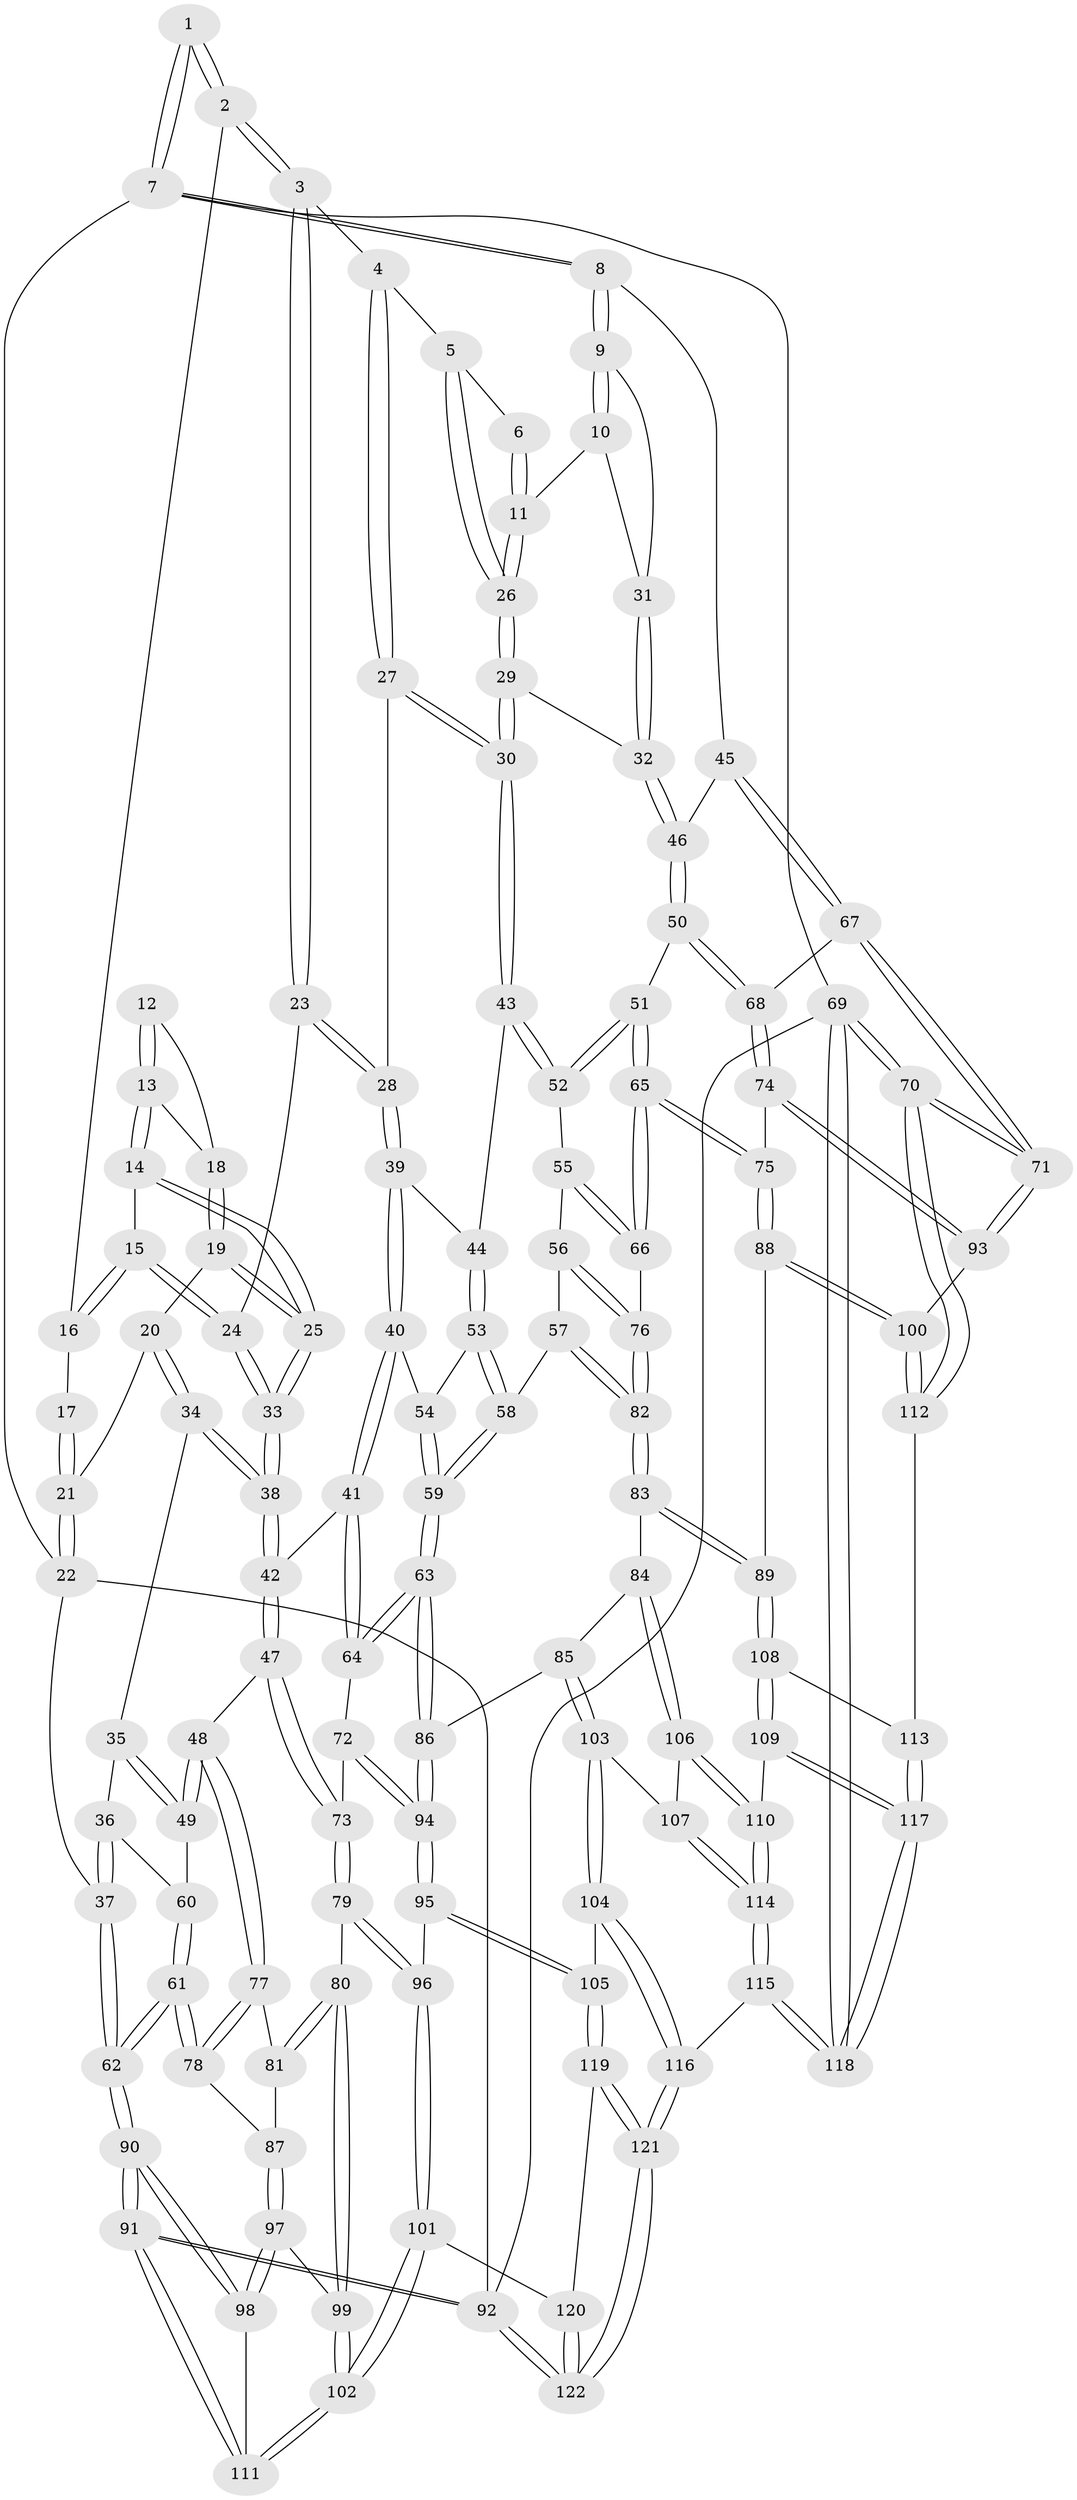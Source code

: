 // Generated by graph-tools (version 1.1) at 2025/17/03/09/25 04:17:00]
// undirected, 122 vertices, 302 edges
graph export_dot {
graph [start="1"]
  node [color=gray90,style=filled];
  1 [pos="+0.8494162142333033+0"];
  2 [pos="+0.5721701528731623+0"];
  3 [pos="+0.5963510829754483+0"];
  4 [pos="+0.6465549858525061+0.0004311305045196614"];
  5 [pos="+0.6636866079103385+0.016241852326053248"];
  6 [pos="+0.8140375397555946+0.01209799102762009"];
  7 [pos="+1+0"];
  8 [pos="+1+0"];
  9 [pos="+1+0.033643434546387886"];
  10 [pos="+0.8302325375944324+0.0903308435452542"];
  11 [pos="+0.8216084337998478+0.0900427195570704"];
  12 [pos="+0.2085342660880184+0"];
  13 [pos="+0.3215518882272176+0.08405645930533402"];
  14 [pos="+0.33724248555278974+0.11316237755531237"];
  15 [pos="+0.3947444758509197+0.02408520038434508"];
  16 [pos="+0.45377699276791417+0"];
  17 [pos="+0.19663236610033533+0"];
  18 [pos="+0.2452614674911194+0.018698893873859597"];
  19 [pos="+0.24493401997545794+0.1197915725509984"];
  20 [pos="+0.15794130745862525+0.12535826239902895"];
  21 [pos="+0+0"];
  22 [pos="+0+0"];
  23 [pos="+0.5106644974042455+0.14473217442226333"];
  24 [pos="+0.47210935164515344+0.13886670012110874"];
  25 [pos="+0.32506806139897243+0.15909851495433985"];
  26 [pos="+0.7599159085219674+0.11524829657841665"];
  27 [pos="+0.6267724835449099+0.2157586459705915"];
  28 [pos="+0.5120545404928571+0.14807427567563058"];
  29 [pos="+0.7300031848763516+0.2691778742866934"];
  30 [pos="+0.6861807564108955+0.2852090079880143"];
  31 [pos="+0.8750198454228846+0.20544574084445996"];
  32 [pos="+0.8105701026850518+0.2939515759252101"];
  33 [pos="+0.3273528712386089+0.16401151365246977"];
  34 [pos="+0.1213697628332003+0.2021523119517406"];
  35 [pos="+0.040656118414313165+0.2414533934247096"];
  36 [pos="+0+0.21880573527243005"];
  37 [pos="+0+0.1965027418209473"];
  38 [pos="+0.31681428810369583+0.3085543580275853"];
  39 [pos="+0.47167471588613613+0.26076931132970954"];
  40 [pos="+0.3702985984636821+0.3394255593209755"];
  41 [pos="+0.34153429855301815+0.34239996694173913"];
  42 [pos="+0.32747720556441773+0.3401437299884176"];
  43 [pos="+0.6810677858732681+0.2917782488821189"];
  44 [pos="+0.6481954887040418+0.3085103134808296"];
  45 [pos="+1+0.05807666085359918"];
  46 [pos="+0.8304649463669525+0.31002018836458184"];
  47 [pos="+0.2850792968936049+0.3847668646328135"];
  48 [pos="+0.16524083217127014+0.424072899164056"];
  49 [pos="+0.16401651303973167+0.42305730563378996"];
  50 [pos="+0.8979459808611878+0.409126819264637"];
  51 [pos="+0.8269314196192281+0.46382993330827016"];
  52 [pos="+0.7051201400501536+0.4354902453329738"];
  53 [pos="+0.571396411880077+0.3839480613763834"];
  54 [pos="+0.48382806810977336+0.3857726847508182"];
  55 [pos="+0.7034723148346932+0.4396284674879434"];
  56 [pos="+0.6758261669005207+0.48470621270128633"];
  57 [pos="+0.6532072113011129+0.5034982964002508"];
  58 [pos="+0.5863985612605033+0.47364844103470016"];
  59 [pos="+0.5001981568024746+0.5485261580425415"];
  60 [pos="+0.05705298847414028+0.4090817134825932"];
  61 [pos="+0+0.514613107603238"];
  62 [pos="+0+0.5127879448216356"];
  63 [pos="+0.48655055307667894+0.5727730893582191"];
  64 [pos="+0.46955473698187583+0.5693616928697061"];
  65 [pos="+0.7894841747563999+0.5379274005184816"];
  66 [pos="+0.7853493053972772+0.5385103350371582"];
  67 [pos="+1+0.3885648539932044"];
  68 [pos="+0.9402285201850463+0.42525836259152205"];
  69 [pos="+1+1"];
  70 [pos="+1+1"];
  71 [pos="+1+0.7603261009809344"];
  72 [pos="+0.37232076690072485+0.5911664825184065"];
  73 [pos="+0.32234388005806647+0.5787765511300459"];
  74 [pos="+0.9136783781302776+0.605377030059397"];
  75 [pos="+0.8528613260618578+0.6203405534821612"];
  76 [pos="+0.7801925380859818+0.5401075560751509"];
  77 [pos="+0.1448570368309485+0.4698756400729383"];
  78 [pos="+0+0.5418761432338203"];
  79 [pos="+0.23559487633375806+0.6434759666888131"];
  80 [pos="+0.2047240518292939+0.6358192369689364"];
  81 [pos="+0.1566731745723176+0.5198695433982357"];
  82 [pos="+0.6633972623172356+0.6204500280720294"];
  83 [pos="+0.6581042044463239+0.6346457439297905"];
  84 [pos="+0.6303146377729624+0.6449435332910569"];
  85 [pos="+0.568793854326496+0.645014428781025"];
  86 [pos="+0.5172590233247002+0.615929697249289"];
  87 [pos="+0.05561299258400775+0.6212865031761413"];
  88 [pos="+0.8044525198109524+0.6895237355982101"];
  89 [pos="+0.746689283872329+0.6933486686646221"];
  90 [pos="+0+0.8862215412346488"];
  91 [pos="+0+1"];
  92 [pos="+0+1"];
  93 [pos="+1+0.6664671717016499"];
  94 [pos="+0.3915831740446107+0.7721055267375238"];
  95 [pos="+0.3820226699886473+0.8006127481530788"];
  96 [pos="+0.30436062053153623+0.7959732559362545"];
  97 [pos="+0.09181634744417556+0.6793537697147597"];
  98 [pos="+0.03700414302644064+0.7291936700492645"];
  99 [pos="+0.11864436585540496+0.6792696339936769"];
  100 [pos="+0.8472994300668503+0.7480982960520413"];
  101 [pos="+0.23115480462185573+0.8527330558913646"];
  102 [pos="+0.18609720032552324+0.8589775209070166"];
  103 [pos="+0.5218626475016911+0.8133556874306433"];
  104 [pos="+0.4383294076840907+0.8376224617744247"];
  105 [pos="+0.3855973395542776+0.8035324936638766"];
  106 [pos="+0.6308815049654125+0.6617383472535902"];
  107 [pos="+0.5732881383230264+0.8299577958712876"];
  108 [pos="+0.7120226534375781+0.8142862283368411"];
  109 [pos="+0.6602125930689615+0.8419291405861807"];
  110 [pos="+0.645997969950317+0.8405530921912356"];
  111 [pos="+0.15562163882668484+0.875674343272596"];
  112 [pos="+0.8634966632806446+0.8059778870418444"];
  113 [pos="+0.8052011092567086+0.8461285868258158"];
  114 [pos="+0.6193241962137734+0.8479133800583997"];
  115 [pos="+0.531703265334459+1"];
  116 [pos="+0.48521864202867593+1"];
  117 [pos="+0.7872091205626974+1"];
  118 [pos="+0.8302865477302807+1"];
  119 [pos="+0.3286999011132095+0.9626624180153796"];
  120 [pos="+0.24531621699096942+0.8849636200889003"];
  121 [pos="+0.4327267330796687+1"];
  122 [pos="+0.2833674439394455+1"];
  1 -- 2;
  1 -- 2;
  1 -- 7;
  1 -- 7;
  2 -- 3;
  2 -- 3;
  2 -- 16;
  3 -- 4;
  3 -- 23;
  3 -- 23;
  4 -- 5;
  4 -- 27;
  4 -- 27;
  5 -- 6;
  5 -- 26;
  5 -- 26;
  6 -- 11;
  6 -- 11;
  7 -- 8;
  7 -- 8;
  7 -- 22;
  7 -- 69;
  8 -- 9;
  8 -- 9;
  8 -- 45;
  9 -- 10;
  9 -- 10;
  9 -- 31;
  10 -- 11;
  10 -- 31;
  11 -- 26;
  11 -- 26;
  12 -- 13;
  12 -- 13;
  12 -- 18;
  13 -- 14;
  13 -- 14;
  13 -- 18;
  14 -- 15;
  14 -- 25;
  14 -- 25;
  15 -- 16;
  15 -- 16;
  15 -- 24;
  15 -- 24;
  16 -- 17;
  17 -- 21;
  17 -- 21;
  18 -- 19;
  18 -- 19;
  19 -- 20;
  19 -- 25;
  19 -- 25;
  20 -- 21;
  20 -- 34;
  20 -- 34;
  21 -- 22;
  21 -- 22;
  22 -- 37;
  22 -- 92;
  23 -- 24;
  23 -- 28;
  23 -- 28;
  24 -- 33;
  24 -- 33;
  25 -- 33;
  25 -- 33;
  26 -- 29;
  26 -- 29;
  27 -- 28;
  27 -- 30;
  27 -- 30;
  28 -- 39;
  28 -- 39;
  29 -- 30;
  29 -- 30;
  29 -- 32;
  30 -- 43;
  30 -- 43;
  31 -- 32;
  31 -- 32;
  32 -- 46;
  32 -- 46;
  33 -- 38;
  33 -- 38;
  34 -- 35;
  34 -- 38;
  34 -- 38;
  35 -- 36;
  35 -- 49;
  35 -- 49;
  36 -- 37;
  36 -- 37;
  36 -- 60;
  37 -- 62;
  37 -- 62;
  38 -- 42;
  38 -- 42;
  39 -- 40;
  39 -- 40;
  39 -- 44;
  40 -- 41;
  40 -- 41;
  40 -- 54;
  41 -- 42;
  41 -- 64;
  41 -- 64;
  42 -- 47;
  42 -- 47;
  43 -- 44;
  43 -- 52;
  43 -- 52;
  44 -- 53;
  44 -- 53;
  45 -- 46;
  45 -- 67;
  45 -- 67;
  46 -- 50;
  46 -- 50;
  47 -- 48;
  47 -- 73;
  47 -- 73;
  48 -- 49;
  48 -- 49;
  48 -- 77;
  48 -- 77;
  49 -- 60;
  50 -- 51;
  50 -- 68;
  50 -- 68;
  51 -- 52;
  51 -- 52;
  51 -- 65;
  51 -- 65;
  52 -- 55;
  53 -- 54;
  53 -- 58;
  53 -- 58;
  54 -- 59;
  54 -- 59;
  55 -- 56;
  55 -- 66;
  55 -- 66;
  56 -- 57;
  56 -- 76;
  56 -- 76;
  57 -- 58;
  57 -- 82;
  57 -- 82;
  58 -- 59;
  58 -- 59;
  59 -- 63;
  59 -- 63;
  60 -- 61;
  60 -- 61;
  61 -- 62;
  61 -- 62;
  61 -- 78;
  61 -- 78;
  62 -- 90;
  62 -- 90;
  63 -- 64;
  63 -- 64;
  63 -- 86;
  63 -- 86;
  64 -- 72;
  65 -- 66;
  65 -- 66;
  65 -- 75;
  65 -- 75;
  66 -- 76;
  67 -- 68;
  67 -- 71;
  67 -- 71;
  68 -- 74;
  68 -- 74;
  69 -- 70;
  69 -- 70;
  69 -- 118;
  69 -- 118;
  69 -- 92;
  70 -- 71;
  70 -- 71;
  70 -- 112;
  70 -- 112;
  71 -- 93;
  71 -- 93;
  72 -- 73;
  72 -- 94;
  72 -- 94;
  73 -- 79;
  73 -- 79;
  74 -- 75;
  74 -- 93;
  74 -- 93;
  75 -- 88;
  75 -- 88;
  76 -- 82;
  76 -- 82;
  77 -- 78;
  77 -- 78;
  77 -- 81;
  78 -- 87;
  79 -- 80;
  79 -- 96;
  79 -- 96;
  80 -- 81;
  80 -- 81;
  80 -- 99;
  80 -- 99;
  81 -- 87;
  82 -- 83;
  82 -- 83;
  83 -- 84;
  83 -- 89;
  83 -- 89;
  84 -- 85;
  84 -- 106;
  84 -- 106;
  85 -- 86;
  85 -- 103;
  85 -- 103;
  86 -- 94;
  86 -- 94;
  87 -- 97;
  87 -- 97;
  88 -- 89;
  88 -- 100;
  88 -- 100;
  89 -- 108;
  89 -- 108;
  90 -- 91;
  90 -- 91;
  90 -- 98;
  90 -- 98;
  91 -- 92;
  91 -- 92;
  91 -- 111;
  91 -- 111;
  92 -- 122;
  92 -- 122;
  93 -- 100;
  94 -- 95;
  94 -- 95;
  95 -- 96;
  95 -- 105;
  95 -- 105;
  96 -- 101;
  96 -- 101;
  97 -- 98;
  97 -- 98;
  97 -- 99;
  98 -- 111;
  99 -- 102;
  99 -- 102;
  100 -- 112;
  100 -- 112;
  101 -- 102;
  101 -- 102;
  101 -- 120;
  102 -- 111;
  102 -- 111;
  103 -- 104;
  103 -- 104;
  103 -- 107;
  104 -- 105;
  104 -- 116;
  104 -- 116;
  105 -- 119;
  105 -- 119;
  106 -- 107;
  106 -- 110;
  106 -- 110;
  107 -- 114;
  107 -- 114;
  108 -- 109;
  108 -- 109;
  108 -- 113;
  109 -- 110;
  109 -- 117;
  109 -- 117;
  110 -- 114;
  110 -- 114;
  112 -- 113;
  113 -- 117;
  113 -- 117;
  114 -- 115;
  114 -- 115;
  115 -- 116;
  115 -- 118;
  115 -- 118;
  116 -- 121;
  116 -- 121;
  117 -- 118;
  117 -- 118;
  119 -- 120;
  119 -- 121;
  119 -- 121;
  120 -- 122;
  120 -- 122;
  121 -- 122;
  121 -- 122;
}
